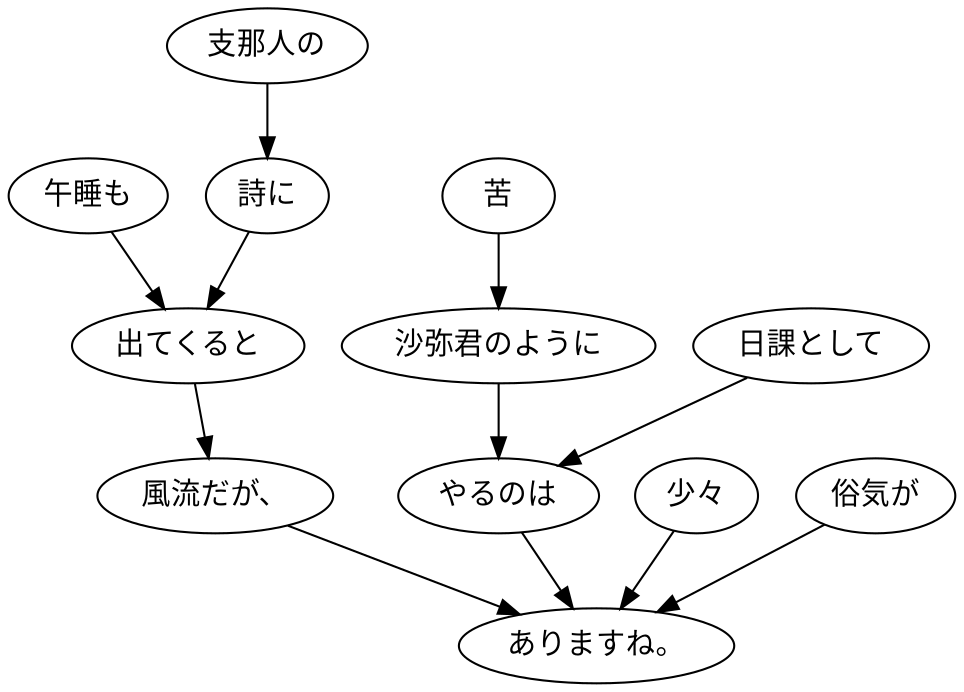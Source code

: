 digraph graph3446 {
	node0 [label="午睡も"];
	node1 [label="支那人の"];
	node2 [label="詩に"];
	node3 [label="出てくると"];
	node4 [label="風流だが、"];
	node5 [label="苦"];
	node6 [label="沙弥君のように"];
	node7 [label="日課として"];
	node8 [label="やるのは"];
	node9 [label="少々"];
	node10 [label="俗気が"];
	node11 [label="ありますね。"];
	node0 -> node3;
	node1 -> node2;
	node2 -> node3;
	node3 -> node4;
	node4 -> node11;
	node5 -> node6;
	node6 -> node8;
	node7 -> node8;
	node8 -> node11;
	node9 -> node11;
	node10 -> node11;
}

